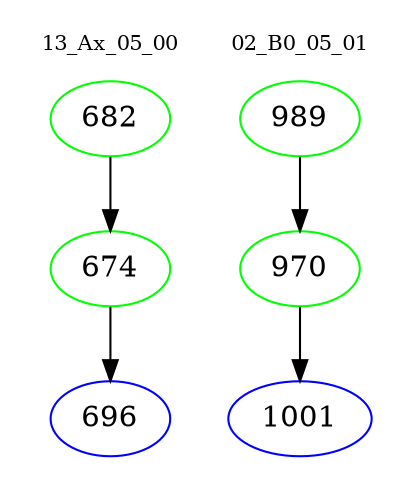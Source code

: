 digraph{
subgraph cluster_0 {
color = white
label = "13_Ax_05_00";
fontsize=10;
T0_682 [label="682", color="green"]
T0_682 -> T0_674 [color="black"]
T0_674 [label="674", color="green"]
T0_674 -> T0_696 [color="black"]
T0_696 [label="696", color="blue"]
}
subgraph cluster_1 {
color = white
label = "02_B0_05_01";
fontsize=10;
T1_989 [label="989", color="green"]
T1_989 -> T1_970 [color="black"]
T1_970 [label="970", color="green"]
T1_970 -> T1_1001 [color="black"]
T1_1001 [label="1001", color="blue"]
}
}
